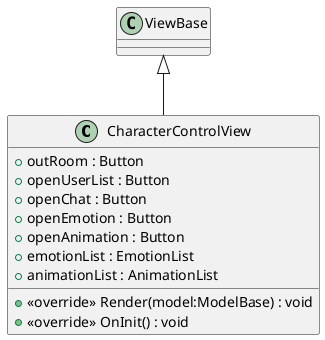 @startuml
class CharacterControlView {
    + outRoom : Button
    + openUserList : Button
    + openChat : Button
    + openEmotion : Button
    + openAnimation : Button
    + emotionList : EmotionList
    + animationList : AnimationList
    + <<override>> Render(model:ModelBase) : void
    + <<override>> OnInit() : void
}
ViewBase <|-- CharacterControlView
@enduml

